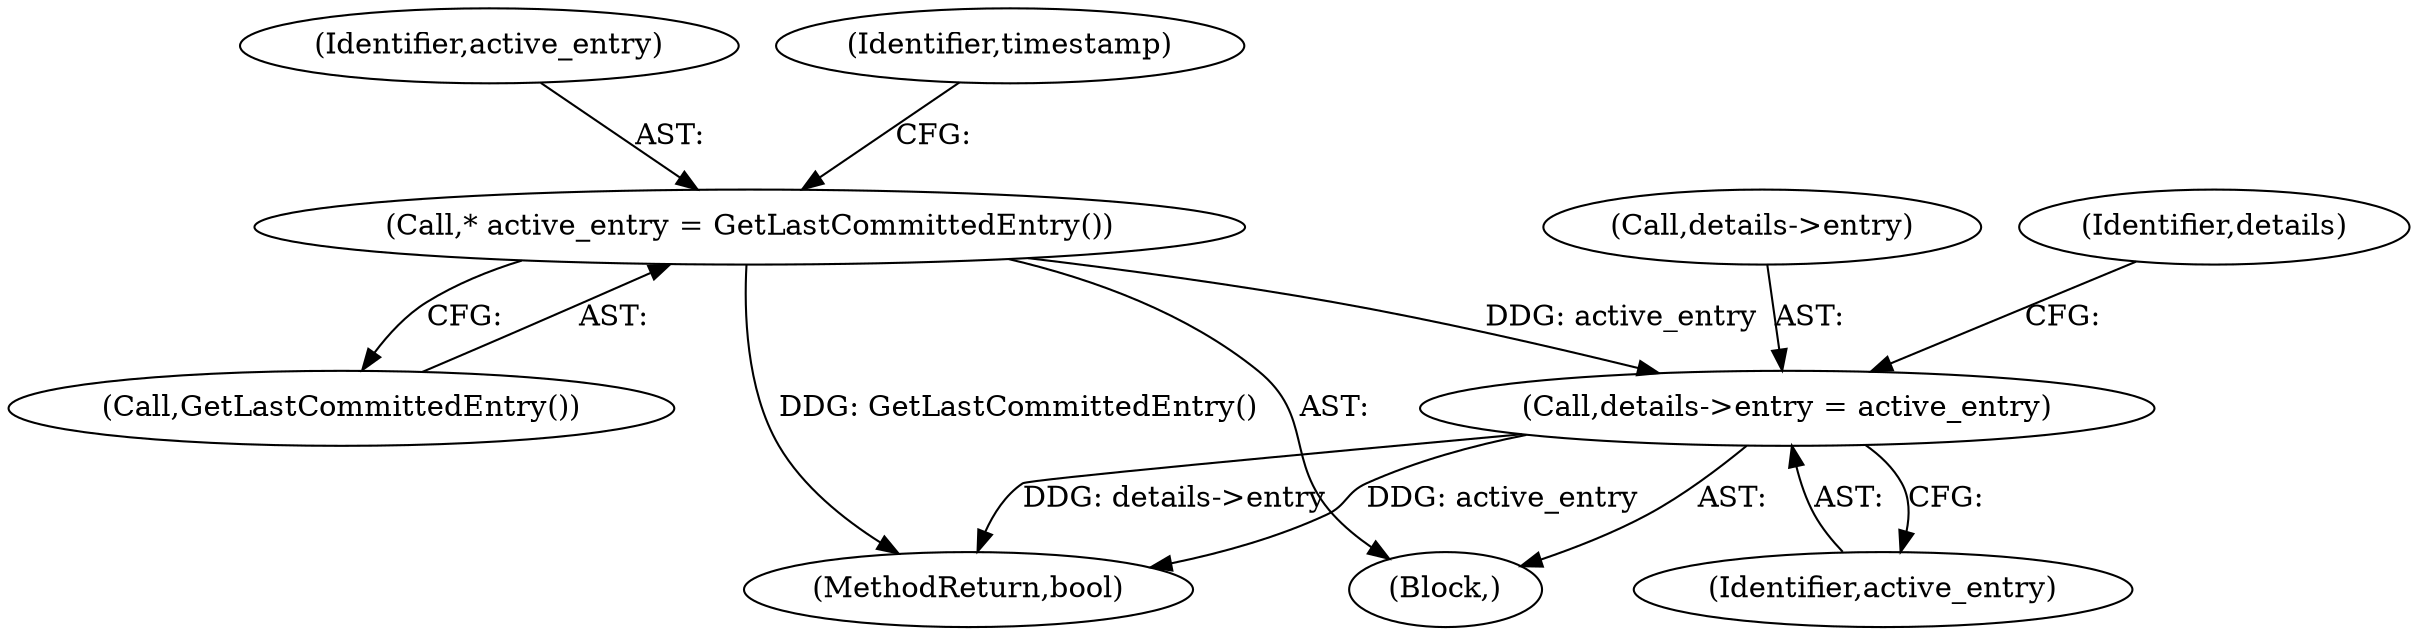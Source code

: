 digraph "0_Chrome_56a84aa67bb071a33a48ac1481b555c48e0a9a59_1@pointer" {
"1000406" [label="(Call,details->entry = active_entry)"];
"1000319" [label="(Call,* active_entry = GetLastCommittedEntry())"];
"1000456" [label="(MethodReturn,bool)"];
"1000320" [label="(Identifier,active_entry)"];
"1000321" [label="(Call,GetLastCommittedEntry())"];
"1000413" [label="(Identifier,details)"];
"1000407" [label="(Call,details->entry)"];
"1000410" [label="(Identifier,active_entry)"];
"1000323" [label="(Identifier,timestamp)"];
"1000106" [label="(Block,)"];
"1000406" [label="(Call,details->entry = active_entry)"];
"1000319" [label="(Call,* active_entry = GetLastCommittedEntry())"];
"1000406" -> "1000106"  [label="AST: "];
"1000406" -> "1000410"  [label="CFG: "];
"1000407" -> "1000406"  [label="AST: "];
"1000410" -> "1000406"  [label="AST: "];
"1000413" -> "1000406"  [label="CFG: "];
"1000406" -> "1000456"  [label="DDG: details->entry"];
"1000406" -> "1000456"  [label="DDG: active_entry"];
"1000319" -> "1000406"  [label="DDG: active_entry"];
"1000319" -> "1000106"  [label="AST: "];
"1000319" -> "1000321"  [label="CFG: "];
"1000320" -> "1000319"  [label="AST: "];
"1000321" -> "1000319"  [label="AST: "];
"1000323" -> "1000319"  [label="CFG: "];
"1000319" -> "1000456"  [label="DDG: GetLastCommittedEntry()"];
}
